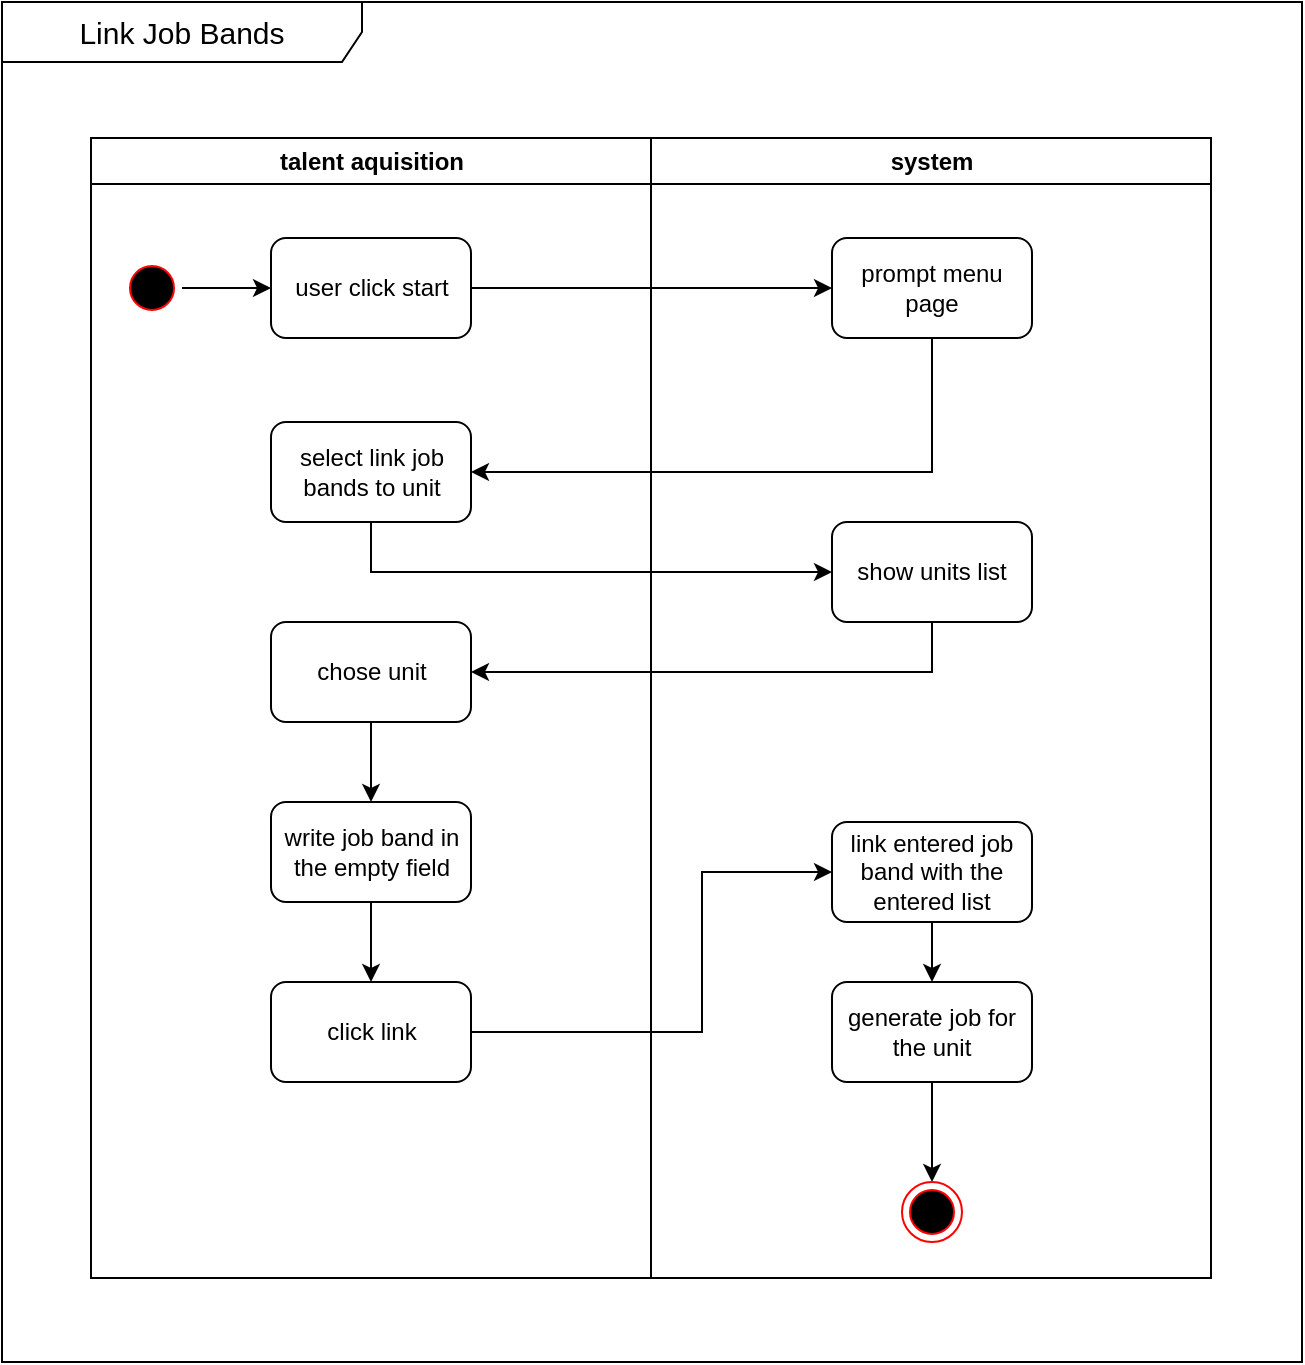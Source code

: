 <mxfile version="17.4.3" type="device"><diagram name="Page-1" id="e7e014a7-5840-1c2e-5031-d8a46d1fe8dd"><mxGraphModel dx="1384" dy="719" grid="1" gridSize="10" guides="1" tooltips="1" connect="1" arrows="1" fold="1" page="1" pageScale="1" pageWidth="1169" pageHeight="826" background="none" math="0" shadow="0"><root><mxCell id="0"/><mxCell id="1" parent="0"/><mxCell id="2" value="talent aquisition" style="swimlane;whiteSpace=wrap" parent="1" vertex="1"><mxGeometry x="164.5" y="128" width="280" height="570" as="geometry"/></mxCell><mxCell id="OBsXBQzwFrE88B8PwlWX-44" value="select link job bands to unit" style="rounded=1;whiteSpace=wrap;html=1;" parent="2" vertex="1"><mxGeometry x="90" y="142" width="100" height="50" as="geometry"/></mxCell><mxCell id="OBsXBQzwFrE88B8PwlWX-56" style="edgeStyle=orthogonalEdgeStyle;rounded=0;orthogonalLoop=1;jettySize=auto;html=1;" parent="2" source="OBsXBQzwFrE88B8PwlWX-53" target="OBsXBQzwFrE88B8PwlWX-55" edge="1"><mxGeometry relative="1" as="geometry"/></mxCell><mxCell id="OBsXBQzwFrE88B8PwlWX-53" value="chose unit" style="rounded=1;whiteSpace=wrap;html=1;" parent="2" vertex="1"><mxGeometry x="90" y="242" width="100" height="50" as="geometry"/></mxCell><mxCell id="eqNmTwB-gKyxwQgBO_B5-16" style="edgeStyle=orthogonalEdgeStyle;rounded=0;orthogonalLoop=1;jettySize=auto;html=1;entryX=0.5;entryY=0;entryDx=0;entryDy=0;" parent="2" source="OBsXBQzwFrE88B8PwlWX-55" target="eqNmTwB-gKyxwQgBO_B5-15" edge="1"><mxGeometry relative="1" as="geometry"/></mxCell><mxCell id="OBsXBQzwFrE88B8PwlWX-55" value="write job band in the empty field" style="rounded=1;whiteSpace=wrap;html=1;" parent="2" vertex="1"><mxGeometry x="90" y="332" width="100" height="50" as="geometry"/></mxCell><mxCell id="OBsXBQzwFrE88B8PwlWX-61" value="user click start" style="rounded=1;whiteSpace=wrap;html=1;" parent="2" vertex="1"><mxGeometry x="90" y="50" width="100" height="50" as="geometry"/></mxCell><mxCell id="OBsXBQzwFrE88B8PwlWX-62" style="edgeStyle=orthogonalEdgeStyle;rounded=0;orthogonalLoop=1;jettySize=auto;html=1;" parent="2" source="13" target="OBsXBQzwFrE88B8PwlWX-61" edge="1"><mxGeometry relative="1" as="geometry"/></mxCell><mxCell id="13" value="" style="ellipse;shape=startState;fillColor=#000000;strokeColor=#ff0000;" parent="2" vertex="1"><mxGeometry x="15.5" y="60" width="30" height="30" as="geometry"/></mxCell><mxCell id="eqNmTwB-gKyxwQgBO_B5-15" value="click link" style="rounded=1;whiteSpace=wrap;html=1;" parent="2" vertex="1"><mxGeometry x="90" y="422" width="100" height="50" as="geometry"/></mxCell><mxCell id="3" value="system" style="swimlane;whiteSpace=wrap" parent="1" vertex="1"><mxGeometry x="444.5" y="128" width="280" height="570" as="geometry"/></mxCell><mxCell id="OBsXBQzwFrE88B8PwlWX-43" value="prompt menu page" style="rounded=1;whiteSpace=wrap;html=1;" parent="3" vertex="1"><mxGeometry x="90.5" y="50" width="100" height="50" as="geometry"/></mxCell><mxCell id="OBsXBQzwFrE88B8PwlWX-46" value="show units list" style="rounded=1;whiteSpace=wrap;html=1;" parent="3" vertex="1"><mxGeometry x="90.5" y="192" width="100" height="50" as="geometry"/></mxCell><mxCell id="eqNmTwB-gKyxwQgBO_B5-21" value="" style="edgeStyle=orthogonalEdgeStyle;rounded=0;orthogonalLoop=1;jettySize=auto;html=1;" parent="3" source="eqNmTwB-gKyxwQgBO_B5-17" target="eqNmTwB-gKyxwQgBO_B5-18" edge="1"><mxGeometry relative="1" as="geometry"/></mxCell><mxCell id="eqNmTwB-gKyxwQgBO_B5-17" value="link entered job band with the entered list" style="rounded=1;whiteSpace=wrap;html=1;" parent="3" vertex="1"><mxGeometry x="90.5" y="342" width="100" height="50" as="geometry"/></mxCell><mxCell id="eqNmTwB-gKyxwQgBO_B5-20" style="edgeStyle=orthogonalEdgeStyle;rounded=0;orthogonalLoop=1;jettySize=auto;html=1;entryX=0.5;entryY=0;entryDx=0;entryDy=0;" parent="3" source="eqNmTwB-gKyxwQgBO_B5-18" target="OBsXBQzwFrE88B8PwlWX-59" edge="1"><mxGeometry relative="1" as="geometry"/></mxCell><mxCell id="eqNmTwB-gKyxwQgBO_B5-18" value="generate job for the unit" style="rounded=1;whiteSpace=wrap;html=1;" parent="3" vertex="1"><mxGeometry x="90.5" y="422" width="100" height="50" as="geometry"/></mxCell><mxCell id="OBsXBQzwFrE88B8PwlWX-59" value="" style="ellipse;html=1;shape=endState;fillColor=#000000;strokeColor=#ff0000;" parent="3" vertex="1"><mxGeometry x="125.5" y="522" width="30" height="30" as="geometry"/></mxCell><mxCell id="OBsXBQzwFrE88B8PwlWX-42" value="" style="edgeStyle=orthogonalEdgeStyle;rounded=0;orthogonalLoop=1;jettySize=auto;html=1;" parent="1" edge="1"><mxGeometry relative="1" as="geometry"><mxPoint x="689.5" y="545.5" as="sourcePoint"/></mxGeometry></mxCell><mxCell id="OBsXBQzwFrE88B8PwlWX-63" style="edgeStyle=orthogonalEdgeStyle;rounded=0;orthogonalLoop=1;jettySize=auto;html=1;entryX=0;entryY=0.5;entryDx=0;entryDy=0;" parent="1" source="OBsXBQzwFrE88B8PwlWX-61" target="OBsXBQzwFrE88B8PwlWX-43" edge="1"><mxGeometry relative="1" as="geometry"/></mxCell><mxCell id="OBsXBQzwFrE88B8PwlWX-67" style="edgeStyle=orthogonalEdgeStyle;rounded=0;orthogonalLoop=1;jettySize=auto;html=1;entryX=1;entryY=0.5;entryDx=0;entryDy=0;" parent="1" source="OBsXBQzwFrE88B8PwlWX-43" target="OBsXBQzwFrE88B8PwlWX-44" edge="1"><mxGeometry relative="1" as="geometry"><Array as="points"><mxPoint x="585" y="295"/></Array></mxGeometry></mxCell><mxCell id="OBsXBQzwFrE88B8PwlWX-68" style="edgeStyle=orthogonalEdgeStyle;rounded=0;orthogonalLoop=1;jettySize=auto;html=1;entryX=1;entryY=0.5;entryDx=0;entryDy=0;" parent="1" source="OBsXBQzwFrE88B8PwlWX-46" target="OBsXBQzwFrE88B8PwlWX-53" edge="1"><mxGeometry relative="1" as="geometry"><Array as="points"><mxPoint x="585" y="395"/></Array></mxGeometry></mxCell><mxCell id="OBsXBQzwFrE88B8PwlWX-69" style="edgeStyle=orthogonalEdgeStyle;rounded=0;orthogonalLoop=1;jettySize=auto;html=1;" parent="1" source="OBsXBQzwFrE88B8PwlWX-44" target="OBsXBQzwFrE88B8PwlWX-46" edge="1"><mxGeometry relative="1" as="geometry"><Array as="points"><mxPoint x="304" y="345"/></Array></mxGeometry></mxCell><mxCell id="eqNmTwB-gKyxwQgBO_B5-19" style="edgeStyle=orthogonalEdgeStyle;rounded=0;orthogonalLoop=1;jettySize=auto;html=1;entryX=0;entryY=0.5;entryDx=0;entryDy=0;" parent="1" source="eqNmTwB-gKyxwQgBO_B5-15" target="eqNmTwB-gKyxwQgBO_B5-17" edge="1"><mxGeometry relative="1" as="geometry"><Array as="points"><mxPoint x="470" y="575"/><mxPoint x="470" y="495"/></Array></mxGeometry></mxCell><mxCell id="Zk_b1OzC2FWIxyPAO_DK-13" value="Link Job Bands" style="shape=umlFrame;whiteSpace=wrap;html=1;fontSize=15;fontColor=#000000;width=180;height=30;" vertex="1" parent="1"><mxGeometry x="120" y="60" width="650" height="680" as="geometry"/></mxCell></root></mxGraphModel></diagram></mxfile>